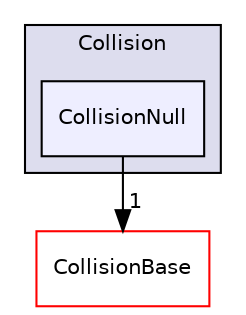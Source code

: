 digraph "C:/HAL/PG関係/03_作成プログラム/03_HAL授業/就職作品/Project/source/04_Tool/Component/Collision/CollisionNull" {
  compound=true
  node [ fontsize="10", fontname="Helvetica"];
  edge [ labelfontsize="10", labelfontname="Helvetica"];
  subgraph clusterdir_d2cea885e8f8fd9a5297d67c4c3bc8cd {
    graph [ bgcolor="#ddddee", pencolor="black", label="Collision" fontname="Helvetica", fontsize="10", URL="dir_d2cea885e8f8fd9a5297d67c4c3bc8cd.html"]
  dir_adff4eddadf6f71927635e8529113802 [shape=box, label="CollisionNull", style="filled", fillcolor="#eeeeff", pencolor="black", URL="dir_adff4eddadf6f71927635e8529113802.html"];
  }
  dir_16088d20f672adab33d77e328fa8d697 [shape=box label="CollisionBase" fillcolor="white" style="filled" color="red" URL="dir_16088d20f672adab33d77e328fa8d697.html"];
  dir_adff4eddadf6f71927635e8529113802->dir_16088d20f672adab33d77e328fa8d697 [headlabel="1", labeldistance=1.5 headhref="dir_000095_000083.html"];
}
